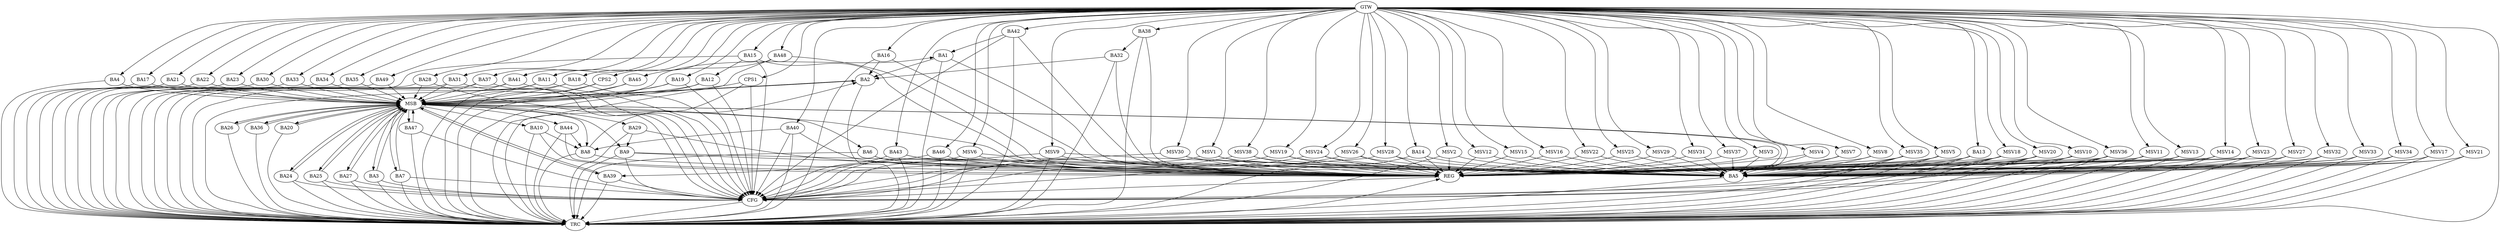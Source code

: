 strict digraph G {
  BA1 [ label="BA1" ];
  BA2 [ label="BA2" ];
  BA3 [ label="BA3" ];
  BA4 [ label="BA4" ];
  BA5 [ label="BA5" ];
  BA6 [ label="BA6" ];
  BA7 [ label="BA7" ];
  BA8 [ label="BA8" ];
  BA9 [ label="BA9" ];
  BA10 [ label="BA10" ];
  BA11 [ label="BA11" ];
  BA12 [ label="BA12" ];
  BA13 [ label="BA13" ];
  BA14 [ label="BA14" ];
  BA15 [ label="BA15" ];
  BA16 [ label="BA16" ];
  BA17 [ label="BA17" ];
  BA18 [ label="BA18" ];
  BA19 [ label="BA19" ];
  BA20 [ label="BA20" ];
  BA21 [ label="BA21" ];
  BA22 [ label="BA22" ];
  BA23 [ label="BA23" ];
  BA24 [ label="BA24" ];
  BA25 [ label="BA25" ];
  BA26 [ label="BA26" ];
  BA27 [ label="BA27" ];
  BA28 [ label="BA28" ];
  BA29 [ label="BA29" ];
  BA30 [ label="BA30" ];
  BA31 [ label="BA31" ];
  BA32 [ label="BA32" ];
  BA33 [ label="BA33" ];
  BA34 [ label="BA34" ];
  BA35 [ label="BA35" ];
  BA36 [ label="BA36" ];
  BA37 [ label="BA37" ];
  BA38 [ label="BA38" ];
  BA39 [ label="BA39" ];
  BA40 [ label="BA40" ];
  BA41 [ label="BA41" ];
  BA42 [ label="BA42" ];
  BA43 [ label="BA43" ];
  BA44 [ label="BA44" ];
  BA45 [ label="BA45" ];
  BA46 [ label="BA46" ];
  BA47 [ label="BA47" ];
  BA48 [ label="BA48" ];
  BA49 [ label="BA49" ];
  CPS1 [ label="CPS1" ];
  CPS2 [ label="CPS2" ];
  GTW [ label="GTW" ];
  REG [ label="REG" ];
  MSB [ label="MSB" ];
  CFG [ label="CFG" ];
  TRC [ label="TRC" ];
  MSV1 [ label="MSV1" ];
  MSV2 [ label="MSV2" ];
  MSV3 [ label="MSV3" ];
  MSV4 [ label="MSV4" ];
  MSV5 [ label="MSV5" ];
  MSV6 [ label="MSV6" ];
  MSV7 [ label="MSV7" ];
  MSV8 [ label="MSV8" ];
  MSV9 [ label="MSV9" ];
  MSV10 [ label="MSV10" ];
  MSV11 [ label="MSV11" ];
  MSV12 [ label="MSV12" ];
  MSV13 [ label="MSV13" ];
  MSV14 [ label="MSV14" ];
  MSV15 [ label="MSV15" ];
  MSV16 [ label="MSV16" ];
  MSV17 [ label="MSV17" ];
  MSV18 [ label="MSV18" ];
  MSV19 [ label="MSV19" ];
  MSV20 [ label="MSV20" ];
  MSV21 [ label="MSV21" ];
  MSV22 [ label="MSV22" ];
  MSV23 [ label="MSV23" ];
  MSV24 [ label="MSV24" ];
  MSV25 [ label="MSV25" ];
  MSV26 [ label="MSV26" ];
  MSV27 [ label="MSV27" ];
  MSV28 [ label="MSV28" ];
  MSV29 [ label="MSV29" ];
  MSV30 [ label="MSV30" ];
  MSV31 [ label="MSV31" ];
  MSV32 [ label="MSV32" ];
  MSV33 [ label="MSV33" ];
  MSV34 [ label="MSV34" ];
  MSV35 [ label="MSV35" ];
  MSV36 [ label="MSV36" ];
  MSV37 [ label="MSV37" ];
  MSV38 [ label="MSV38" ];
  BA1 -> BA2;
  BA6 -> BA5;
  BA8 -> BA2;
  BA9 -> BA5;
  BA10 -> BA8;
  BA13 -> BA5;
  BA14 -> BA5;
  BA15 -> BA12;
  BA16 -> BA2;
  BA29 -> BA9;
  BA32 -> BA2;
  BA38 -> BA32;
  BA40 -> BA8;
  BA42 -> BA1;
  BA43 -> BA5;
  BA44 -> BA8;
  BA46 -> BA39;
  BA48 -> BA45;
  GTW -> BA4;
  GTW -> BA11;
  GTW -> BA13;
  GTW -> BA14;
  GTW -> BA15;
  GTW -> BA16;
  GTW -> BA17;
  GTW -> BA18;
  GTW -> BA19;
  GTW -> BA21;
  GTW -> BA22;
  GTW -> BA23;
  GTW -> BA28;
  GTW -> BA30;
  GTW -> BA31;
  GTW -> BA33;
  GTW -> BA34;
  GTW -> BA35;
  GTW -> BA37;
  GTW -> BA38;
  GTW -> BA40;
  GTW -> BA41;
  GTW -> BA42;
  GTW -> BA43;
  GTW -> BA46;
  GTW -> BA48;
  GTW -> BA49;
  GTW -> CPS1;
  GTW -> CPS2;
  BA1 -> REG;
  BA6 -> REG;
  BA8 -> REG;
  BA9 -> REG;
  BA10 -> REG;
  BA13 -> REG;
  BA14 -> REG;
  BA15 -> REG;
  BA16 -> REG;
  BA29 -> REG;
  BA32 -> REG;
  BA38 -> REG;
  BA40 -> REG;
  BA42 -> REG;
  BA43 -> REG;
  BA44 -> REG;
  BA46 -> REG;
  BA48 -> REG;
  BA2 -> MSB;
  MSB -> BA1;
  MSB -> REG;
  BA3 -> MSB;
  BA4 -> MSB;
  MSB -> BA2;
  BA5 -> MSB;
  BA7 -> MSB;
  MSB -> BA5;
  BA11 -> MSB;
  BA12 -> MSB;
  BA17 -> MSB;
  MSB -> BA8;
  BA18 -> MSB;
  BA19 -> MSB;
  MSB -> BA10;
  BA20 -> MSB;
  BA21 -> MSB;
  BA22 -> MSB;
  MSB -> BA3;
  BA23 -> MSB;
  BA24 -> MSB;
  MSB -> BA9;
  BA25 -> MSB;
  BA26 -> MSB;
  BA27 -> MSB;
  BA28 -> MSB;
  BA30 -> MSB;
  MSB -> BA6;
  BA31 -> MSB;
  BA33 -> MSB;
  BA34 -> MSB;
  BA35 -> MSB;
  BA36 -> MSB;
  BA37 -> MSB;
  BA39 -> MSB;
  BA41 -> MSB;
  MSB -> BA27;
  BA45 -> MSB;
  MSB -> BA7;
  BA47 -> MSB;
  MSB -> BA20;
  BA49 -> MSB;
  CPS1 -> MSB;
  MSB -> BA24;
  MSB -> BA25;
  MSB -> BA36;
  MSB -> BA47;
  MSB -> BA39;
  CPS2 -> MSB;
  MSB -> BA44;
  MSB -> BA29;
  MSB -> BA26;
  BA15 -> CFG;
  BA9 -> CFG;
  BA18 -> CFG;
  BA40 -> CFG;
  BA7 -> CFG;
  BA42 -> CFG;
  BA11 -> CFG;
  BA25 -> CFG;
  BA19 -> CFG;
  CPS1 -> CFG;
  BA47 -> CFG;
  BA39 -> CFG;
  BA27 -> CFG;
  BA41 -> CFG;
  BA31 -> CFG;
  BA24 -> CFG;
  BA28 -> CFG;
  BA12 -> CFG;
  BA3 -> CFG;
  BA43 -> CFG;
  BA37 -> CFG;
  REG -> CFG;
  BA1 -> TRC;
  BA2 -> TRC;
  BA3 -> TRC;
  BA4 -> TRC;
  BA5 -> TRC;
  BA6 -> TRC;
  BA7 -> TRC;
  BA8 -> TRC;
  BA9 -> TRC;
  BA10 -> TRC;
  BA11 -> TRC;
  BA12 -> TRC;
  BA13 -> TRC;
  BA14 -> TRC;
  BA15 -> TRC;
  BA16 -> TRC;
  BA17 -> TRC;
  BA18 -> TRC;
  BA19 -> TRC;
  BA20 -> TRC;
  BA21 -> TRC;
  BA22 -> TRC;
  BA23 -> TRC;
  BA24 -> TRC;
  BA25 -> TRC;
  BA26 -> TRC;
  BA27 -> TRC;
  BA28 -> TRC;
  BA29 -> TRC;
  BA30 -> TRC;
  BA31 -> TRC;
  BA32 -> TRC;
  BA33 -> TRC;
  BA34 -> TRC;
  BA35 -> TRC;
  BA36 -> TRC;
  BA37 -> TRC;
  BA38 -> TRC;
  BA39 -> TRC;
  BA40 -> TRC;
  BA41 -> TRC;
  BA42 -> TRC;
  BA43 -> TRC;
  BA44 -> TRC;
  BA45 -> TRC;
  BA46 -> TRC;
  BA47 -> TRC;
  BA48 -> TRC;
  BA49 -> TRC;
  CPS1 -> TRC;
  CPS2 -> TRC;
  GTW -> TRC;
  CFG -> TRC;
  TRC -> REG;
  MSV1 -> BA5;
  MSV2 -> BA5;
  GTW -> MSV1;
  MSV1 -> REG;
  MSV1 -> CFG;
  GTW -> MSV2;
  MSV2 -> REG;
  MSV2 -> TRC;
  MSV3 -> BA5;
  GTW -> MSV3;
  MSV3 -> REG;
  MSV4 -> BA5;
  MSV5 -> BA5;
  MSV6 -> BA5;
  MSV7 -> BA5;
  MSV8 -> BA5;
  GTW -> MSV4;
  MSV4 -> REG;
  GTW -> MSV5;
  MSV5 -> REG;
  MSV5 -> TRC;
  GTW -> MSV6;
  MSV6 -> REG;
  MSV6 -> TRC;
  MSV6 -> CFG;
  GTW -> MSV7;
  MSV7 -> REG;
  GTW -> MSV8;
  MSV8 -> REG;
  MSV9 -> BA5;
  MSV10 -> BA5;
  GTW -> MSV9;
  MSV9 -> REG;
  MSV9 -> TRC;
  MSV9 -> CFG;
  GTW -> MSV10;
  MSV10 -> REG;
  MSV10 -> TRC;
  MSV11 -> BA5;
  MSV12 -> BA5;
  GTW -> MSV11;
  MSV11 -> REG;
  MSV11 -> TRC;
  GTW -> MSV12;
  MSV12 -> REG;
  MSV13 -> BA5;
  GTW -> MSV13;
  MSV13 -> REG;
  MSV13 -> TRC;
  MSV14 -> BA5;
  MSV15 -> BA5;
  MSV16 -> BA5;
  MSV17 -> BA5;
  MSV18 -> BA5;
  MSV19 -> BA5;
  GTW -> MSV14;
  MSV14 -> REG;
  MSV14 -> TRC;
  GTW -> MSV15;
  MSV15 -> REG;
  GTW -> MSV16;
  MSV16 -> REG;
  GTW -> MSV17;
  MSV17 -> REG;
  MSV17 -> TRC;
  GTW -> MSV18;
  MSV18 -> REG;
  MSV18 -> TRC;
  MSV18 -> CFG;
  GTW -> MSV19;
  MSV19 -> REG;
  MSV19 -> CFG;
  MSV20 -> BA5;
  GTW -> MSV20;
  MSV20 -> REG;
  MSV20 -> TRC;
  MSV20 -> CFG;
  MSV21 -> BA5;
  MSV22 -> BA5;
  MSV23 -> BA5;
  MSV24 -> BA5;
  MSV25 -> BA5;
  GTW -> MSV21;
  MSV21 -> REG;
  MSV21 -> TRC;
  GTW -> MSV22;
  MSV22 -> REG;
  GTW -> MSV23;
  MSV23 -> REG;
  MSV23 -> TRC;
  GTW -> MSV24;
  MSV24 -> REG;
  MSV24 -> CFG;
  GTW -> MSV25;
  MSV25 -> REG;
  MSV26 -> BA5;
  MSV27 -> BA5;
  MSV28 -> BA5;
  GTW -> MSV26;
  MSV26 -> REG;
  MSV26 -> CFG;
  GTW -> MSV27;
  MSV27 -> REG;
  MSV27 -> TRC;
  GTW -> MSV28;
  MSV28 -> REG;
  MSV28 -> CFG;
  MSV29 -> BA5;
  MSV30 -> BA5;
  MSV31 -> BA5;
  GTW -> MSV29;
  MSV29 -> REG;
  GTW -> MSV30;
  MSV30 -> REG;
  MSV30 -> CFG;
  GTW -> MSV31;
  MSV31 -> REG;
  MSV32 -> BA5;
  MSV33 -> BA5;
  GTW -> MSV32;
  MSV32 -> REG;
  MSV32 -> TRC;
  GTW -> MSV33;
  MSV33 -> REG;
  MSV33 -> TRC;
  MSV34 -> BA5;
  MSV35 -> BA5;
  MSV36 -> BA5;
  MSV37 -> BA5;
  MSV38 -> BA5;
  GTW -> MSV34;
  MSV34 -> REG;
  MSV34 -> TRC;
  GTW -> MSV35;
  MSV35 -> REG;
  MSV35 -> TRC;
  MSV35 -> CFG;
  GTW -> MSV36;
  MSV36 -> REG;
  MSV36 -> TRC;
  MSV36 -> CFG;
  GTW -> MSV37;
  MSV37 -> REG;
  GTW -> MSV38;
  MSV38 -> REG;
  MSV38 -> CFG;
}
